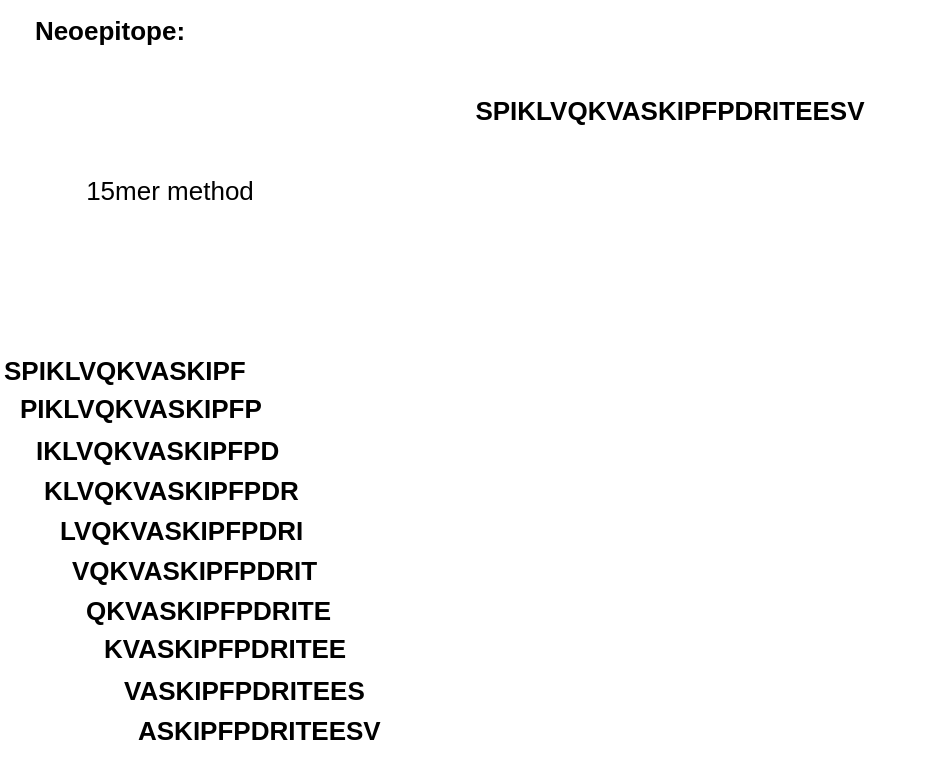 <mxfile version="20.5.3" type="github">
  <diagram id="N0vlSuxYxguQST7PCa7L" name="第 1 页">
    <mxGraphModel dx="1426" dy="825" grid="1" gridSize="10" guides="1" tooltips="1" connect="1" arrows="1" fold="1" page="1" pageScale="1" pageWidth="827" pageHeight="1169" math="0" shadow="0">
      <root>
        <mxCell id="0" />
        <mxCell id="1" parent="0" />
        <mxCell id="PrM0KJ1bldtC2Q6_5Y_B-1" value="&lt;font style=&quot;font-size: 13px;&quot;&gt;&lt;b&gt;Neoepitope:&lt;/b&gt;&lt;/font&gt;" style="text;html=1;strokeColor=none;fillColor=none;align=center;verticalAlign=middle;whiteSpace=wrap;rounded=0;" vertex="1" parent="1">
          <mxGeometry x="60" y="110" width="90" height="30" as="geometry" />
        </mxCell>
        <mxCell id="PrM0KJ1bldtC2Q6_5Y_B-2" value="&lt;b&gt;SPIKLVQKVASKIPFPDRITEESV&lt;/b&gt;" style="text;html=1;strokeColor=none;fillColor=none;align=center;verticalAlign=middle;whiteSpace=wrap;rounded=0;fontSize=13;" vertex="1" parent="1">
          <mxGeometry x="250" y="150" width="270" height="30" as="geometry" />
        </mxCell>
        <mxCell id="PrM0KJ1bldtC2Q6_5Y_B-3" value="15mer method" style="text;html=1;strokeColor=none;fillColor=none;align=center;verticalAlign=middle;whiteSpace=wrap;rounded=0;fontSize=13;" vertex="1" parent="1">
          <mxGeometry x="90" y="190" width="90" height="30" as="geometry" />
        </mxCell>
        <mxCell id="PrM0KJ1bldtC2Q6_5Y_B-4" value="&lt;b&gt;SPIKLVQKVASKIPF&lt;/b&gt;" style="text;html=1;strokeColor=none;fillColor=none;align=left;verticalAlign=middle;whiteSpace=wrap;rounded=0;fontSize=13;" vertex="1" parent="1">
          <mxGeometry x="50" y="280" width="130" height="30" as="geometry" />
        </mxCell>
        <mxCell id="PrM0KJ1bldtC2Q6_5Y_B-6" value="&lt;b&gt;PIKLVQKVASKIPFP&lt;/b&gt;" style="text;html=1;strokeColor=none;fillColor=none;align=left;verticalAlign=middle;whiteSpace=wrap;rounded=0;fontSize=13;" vertex="1" parent="1">
          <mxGeometry x="58" y="299" width="270" height="30" as="geometry" />
        </mxCell>
        <mxCell id="PrM0KJ1bldtC2Q6_5Y_B-7" value="&lt;b&gt;IKLVQKVASKIPFPD&lt;/b&gt;" style="text;html=1;strokeColor=none;fillColor=none;align=left;verticalAlign=middle;whiteSpace=wrap;rounded=0;fontSize=13;" vertex="1" parent="1">
          <mxGeometry x="66" y="320" width="270" height="30" as="geometry" />
        </mxCell>
        <mxCell id="PrM0KJ1bldtC2Q6_5Y_B-8" value="&lt;b&gt;KLVQKVASKIPFPDR&lt;/b&gt;" style="text;html=1;strokeColor=none;fillColor=none;align=left;verticalAlign=middle;whiteSpace=wrap;rounded=0;fontSize=13;" vertex="1" parent="1">
          <mxGeometry x="70" y="340" width="270" height="30" as="geometry" />
        </mxCell>
        <mxCell id="PrM0KJ1bldtC2Q6_5Y_B-9" value="&lt;b&gt;LVQKVASKIPFPDRI&lt;/b&gt;" style="text;html=1;strokeColor=none;fillColor=none;align=left;verticalAlign=middle;whiteSpace=wrap;rounded=0;fontSize=13;" vertex="1" parent="1">
          <mxGeometry x="78" y="360" width="270" height="30" as="geometry" />
        </mxCell>
        <mxCell id="PrM0KJ1bldtC2Q6_5Y_B-10" value="&lt;b&gt;VQKVASKIPFPDRIT&lt;/b&gt;" style="text;html=1;strokeColor=none;fillColor=none;align=left;verticalAlign=middle;whiteSpace=wrap;rounded=0;fontSize=13;" vertex="1" parent="1">
          <mxGeometry x="84" y="380" width="270" height="30" as="geometry" />
        </mxCell>
        <mxCell id="PrM0KJ1bldtC2Q6_5Y_B-11" value="&lt;b&gt;QKVASKIPFPDRITE&lt;/b&gt;" style="text;html=1;strokeColor=none;fillColor=none;align=left;verticalAlign=middle;whiteSpace=wrap;rounded=0;fontSize=13;" vertex="1" parent="1">
          <mxGeometry x="91" y="400" width="270" height="30" as="geometry" />
        </mxCell>
        <mxCell id="PrM0KJ1bldtC2Q6_5Y_B-12" value="&lt;b&gt;KVASKIPFPDRITEE&lt;/b&gt;" style="text;html=1;strokeColor=none;fillColor=none;align=left;verticalAlign=middle;whiteSpace=wrap;rounded=0;fontSize=13;" vertex="1" parent="1">
          <mxGeometry x="100" y="419" width="270" height="30" as="geometry" />
        </mxCell>
        <mxCell id="PrM0KJ1bldtC2Q6_5Y_B-13" value="&lt;b&gt;VASKIPFPDRITEES&lt;/b&gt;" style="text;html=1;strokeColor=none;fillColor=none;align=left;verticalAlign=middle;whiteSpace=wrap;rounded=0;fontSize=13;" vertex="1" parent="1">
          <mxGeometry x="110" y="440" width="270" height="30" as="geometry" />
        </mxCell>
        <mxCell id="PrM0KJ1bldtC2Q6_5Y_B-14" value="&lt;b&gt;ASKIPFPDRITEESV&lt;/b&gt;" style="text;html=1;strokeColor=none;fillColor=none;align=left;verticalAlign=middle;whiteSpace=wrap;rounded=0;fontSize=13;" vertex="1" parent="1">
          <mxGeometry x="117" y="460" width="270" height="30" as="geometry" />
        </mxCell>
      </root>
    </mxGraphModel>
  </diagram>
</mxfile>
